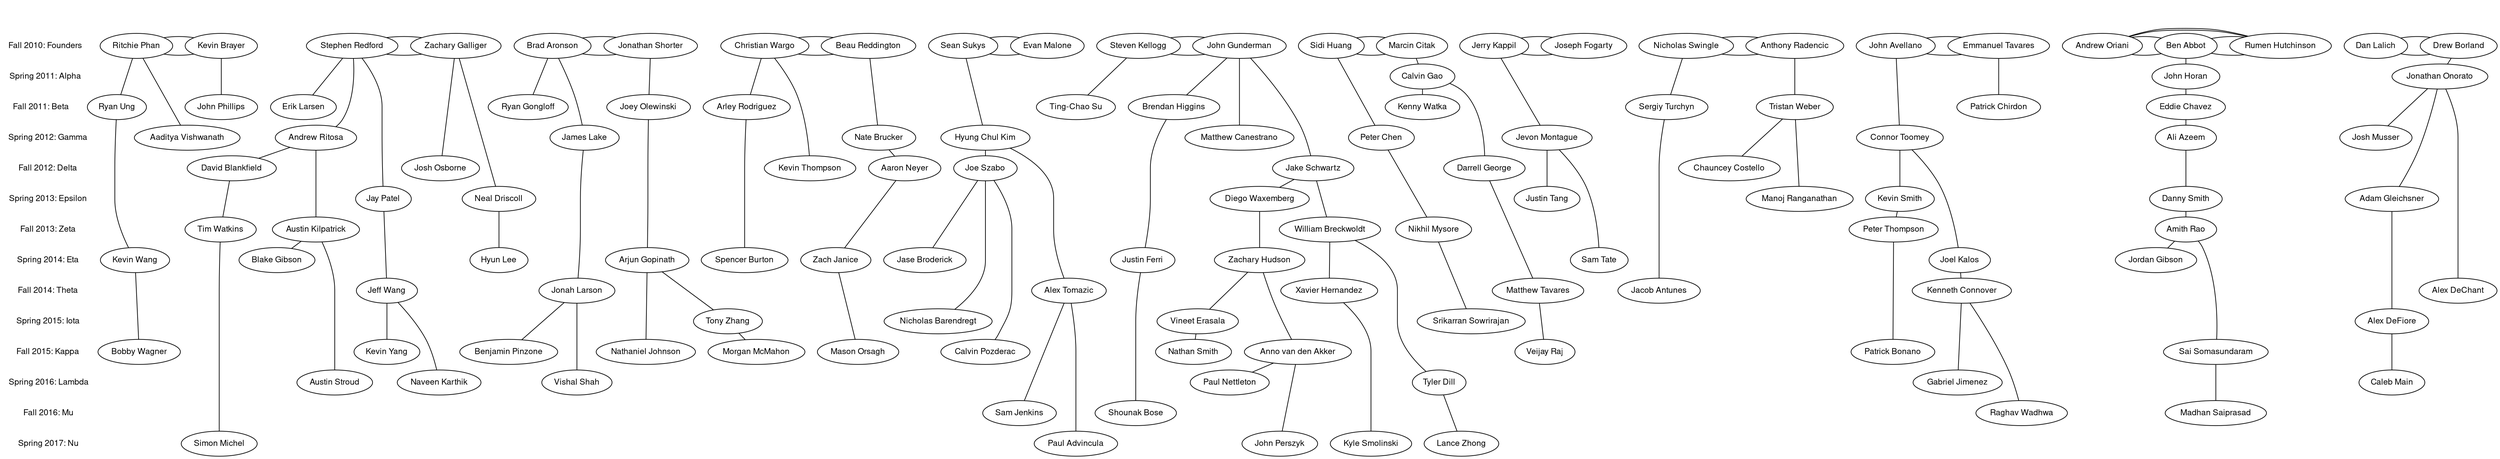 /******************************************
 * Deta Chi of CWRU Brotherhood tree.     *
 *                                        *
 * Based on the work of the               *
 * Beta Nu of Theta Chi Brotherhood tree. *
 *                                        *
 * This language has a C-like grammar and *
 * commenting system.			                *
 ******************************************/

digraph brotherhood {
	ranksep=0; // minimum separation between ranks
//	concentrate=true; // gives a more flowing edge pattern
	ratio=compress; // optimizes for horizontal space
	size="50,50"; // gives it a square shape
	/* This first block represents a timeline on the left side. */
	{
		// Change font to something appropriate for your system
		node [shape=plaintext, fontname="Nimbus Sans 1", fontsize=12];
		edge [style=invis];
      "" -> "Fall 2010: Founders" -> "Spring 2011: Alpha" -> "Fall 2011: Beta" -> "Spring 2012: Gamma" -> "Fall 2012: Delta" -> "Spring 2013: Epsilon" -> "Fall 2013: Zeta" -> "Spring 2014: Eta" -> "Fall 2014: Theta" -> "Spring 2015: Iota" -> "Fall 2015: Kappa" -> "Spring 2016: Lambda" -> "Fall 2016: Mu" -> "Spring 2017: Nu";
	}

	/* This lists who was in which pledge class so that everyone from each pledge class is in the same rank. */
	node [color=black, shape=ellipse, fontname="Nimbus Sans 1", fontsize=12];
	edge [arrowhead=none, arrowtail=none];

    { rank = same; "Fall 2010: Founders";  "Ritchie Phan"; "Stephen Redford"; "Zachary Galliger"; "Brad Aronson"; "Christian Wargo"; "Sean Sukys"; "Steven Kellogg"; "Kevin Brayer"; "Sidi Huang"; "Jerry Kappil"; "Nicholas Swingle"; "Jonathan Shorter"; "Anthony Radencic"; "John Avellano"; "Andrew Oriani"; "John Gunderman"; "Beau Reddington"; "Dan Lalich"; "Evan Malone"; "Ben Abbot"; "Drew Borland"; "Marcin Citak"; "Joseph Fogarty"; "Emmanuel Tavares"; "Rumen Hutchinson"}
    { rank = same; "Spring 2011: Alpha";   "John Horan"; "Jonathan Onorato"; "Calvin Gao";}
	  { rank = same; "Fall 2011: Beta";      "Joey Olewinski"; "Ryan Ung"; "Eddie Chavez"; "Ting-Chao Su"; "Tristan Weber"; "Erik Larsen"; "Brendan Higgins"; "Patrick Chirdon"; "Arley Rodriguez"; "Sergiy Turchyn"; "John Phillips"; "Kenny Watka"; "Ryan Gongloff"}
	  { rank = same; "Spring 2012: Gamma";   "Matthew Canestrano"; "Andrew Ritosa"; "Connor Toomey"; "Jevon Montague"; "Ali Azeem"; "Peter Chen"; "Josh Musser"; "James Lake"; "Hyung Chul Kim"; "Nate Brucker"; "Aaditya Vishwanath"}
    { rank = same; "Fall 2012: Delta";     "Jake Schwartz"; "Joe Szabo"; "Kevin Thompson"; "Darrell George"; "Aaron Neyer"; "Josh Osborne"; "Chauncey Costello"; "David Blankfield";}
    { rank = same; "Spring 2013: Epsilon"; "Danny Smith"; "Manoj Ranganathan";  "Neal Driscoll"; "Jay Patel"; "Diego Waxemberg"; "Adam Gleichsner"; "Justin Tang"; "Kevin Smith"; }
    { rank = same; "Fall 2013: Zeta";      "William Breckwoldt"; "Nikhil Mysore"; "Austin Kilpatrick"; "Tim Watkins"; "Amith Rao"; "Peter Thompson"; }
    { rank = same; "Spring 2014: Eta";     "Jase Broderick"; "Spencer Burton"; "Justin Ferri"; "Blake Gibson"; "Jordan Gibson"; "Arjun Gopinath"; "Zachary Hudson"; "Joel Kalos"; "Sam Tate"; "Kevin Wang"; "Hyun Lee"; "Zach Janice"; }
    { rank = same; "Fall 2014: Theta";     "Jeff Wang"; "Jonah Larson"; "Alex Tomazic"; "Xavier Hernandez"; "Matthew Tavares"; "Jacob Antunes"; "Kenneth Connover"; "Alex DeChant"; }
    { rank = same; "Spring 2015: Iota";    "Vineet Erasala"; "Srikarran Sowrirajan"; "Nicholas Barendregt"; "Alex DeFiore";}
    { rank = same; "Fall 2015: Kappa";     "Patrick Bonano"; "Nathan Smith"; "Veijay Raj"; "Bobby Wagner"; "Anno van den Akker"; "Mason Orsagh"; "Sai Somasundaram"; "Nathaniel Johnson"; "Calvin Pozderac"; "Benjamin Pinzone"; "Kevin Yang"; "Morgan McMahon";}
    { rank = same; "Spring 2016: Lambda";  "Tyler Dill"; "Gabriel Jimenez"; "Naveen Karthik"; "Caleb Main"; "Paul Nettleton"; "Vishal Shah"; "Austin Stroud";}
    { rank = same; "Fall 2016: Mu";        "Shounak Bose"; "Sam Jenkins"; "Madhan Saiprasad"; "Raghav Wadhwa";}
    { rank = same; "Spring 2017: Nu";      "Lance Zhong"; "Paul Advincula"; "Kyle Smolinski"; "John Perszyk"; "Simon Michel";}


	/* Big brother -> Little brother */
        /* Co-bros have connections in both directions */
        /* Fall 2010: Founders */
        "Ritchie Phan" -> "Kevin Brayer";
        "Kevin Brayer" -> "Ritchie Phan";
        "Stephen Redford" -> "Zachary Galliger";
        "Zachary Galliger" -> "Stephen Redford";
        "Brad Aronson" -> "Jonathan Shorter";
        "Jonathan Shorter" -> "Brad Aronson";
        "Christian Wargo" -> "Beau Reddington";
        "Beau Reddington" -> "Christian Wargo";
        "Sean Sukys" -> "Evan Malone";
        "Evan Malone" -> "Sean Sukys";
        "Steven Kellogg" -> "John Gunderman";
        "John Gunderman" -> "Steven Kellogg";
        "Marcin Citak" -> "Sidi Huang";
        "Sidi Huang" -> "Marcin Citak";
        "Jerry Kappil" -> "Joseph Fogarty";
        "Joseph Fogarty" -> "Jerry Kappil";
        "Nicholas Swingle" -> "Anthony Radencic";
        "Anthony Radencic" -> "Nicholas Swingle";
        "John Avellano" -> "Emmanuel Tavares";
        "Emmanuel Tavares" -> "John Avellano";
        "Andrew Oriani" -> "Ben Abbot";
        "Ben Abbot" -> "Andrew Oriani";
        "Rumen Hutchinson" -> "Ben Abbot";
        "Ben Abbot" -> "Rumen Hutchinson";
        "Rumen Hutchinson" -> "Andrew Oriani";
        "Andrew Oriani" -> "Rumen Hutchinson";
        "Dan Lalich" -> "Drew Borland";
        "Drew Borland" -> "Dan Lalich";

        /* Spring 2011: Alpha */
        "Marcin Citak" -> "Calvin Gao";
        "Ben Abbot" -> "John Horan";
        "Drew Borland" ->"Jonathan Onorato";

        /* Fall 2011: Beta */
        "Ritchie Phan" -> "Ryan Ung";
        "Kevin Brayer" -> "John Phillips";
        "Stephen Redford" -> "Erik Larsen";
        "Brad Aronson" -> "Ryan Gongloff";
        "Jonathan Shorter" -> "Joey Olewinski";
        "Christian Wargo" -> "Arley Rodriguez";
        "Steven Kellogg" -> "Ting-Chao Su";
        "John Gunderman" -> "Brendan Higgins";
        "Calvin Gao" -> "Kenny Watka";
        "Nicholas Swingle" -> "Sergiy Turchyn";
        "Anthony Radencic"-> "Tristan Weber";
        "Emmanuel Tavares" -> "Patrick Chirdon";
        "John Horan" -> "Eddie Chavez";

        /* Spring 2012: Gamma */
        "Ritchie Phan" -> "Aaditya Vishwanath";
        "Stephen Redford" -> "Andrew Ritosa";
        "Brad Aronson" -> "James Lake";
        "Beau Reddington" -> "Nate Brucker";
        "Sean Sukys" -> "Hyung Chul Kim";
        "John Gunderman" -> "Matthew Canestrano";
        "Sidi Huang" -> "Peter Chen";
        "Jerry Kappil" -> "Jevon Montague";
        "John Avellano" -> "Connor Toomey";
        "Eddie Chavez" -> "Ali Azeem";
        "Jonathan Onorato" -> "Josh Musser";

        /* Fall 2012: Delta */
        "Andrew Ritosa" -> "David Blankfield";
        "Zachary Galliger" -> "Josh Osborne";
        "Christian Wargo" -> "Kevin Thompson";
        "Nate Brucker" -> "Aaron Neyer";
        "Hyung Chul Kim" -> "Joe Szabo";
        "John Gunderman" -> "Jake Schwartz";
        "Calvin Gao" -> "Darrell George";
        "Tristan Weber" -> "Chauncey Costello";

        /* Spring 2013: Epsilon */
        "Stephen Redford" -> "Jay Patel";
        "Zachary Galliger" -> "Neal Driscoll";
        "Jake Schwartz" -> "Diego Waxemberg";
        "Jevon Montague" -> "Justin Tang";
        "Tristan Weber" -> "Manoj Ranganathan";
        "Connor Toomey" -> "Kevin Smith";
        "Ali Azeem" -> "Danny Smith";
        "Jonathan Onorato" -> "Adam Gleichsner";

        /* Fall 2013: Zeta */
        "David Blankfield" -> "Tim Watkins";
        "Andrew Ritosa" -> "Austin Kilpatrick";
        "Jake Schwartz" -> "William Breckwoldt";
        "Peter Chen" -> "Nikhil Mysore";
        "Kevin Smith" -> "Peter Thompson";
        "Danny Smith" -> "Amith Rao";

        /* Spring 2014: Eta */
        "Ryan Ung" -> "Kevin Wang";
        "Austin Kilpatrick" -> "Blake Gibson";
        "Neal Driscoll" -> "Hyun Lee";
        "Joey Olewinski" -> "Arjun Gopinath";
        "Arley Rodriguez" -> "Spencer Burton";
        "Aaron Neyer" -> "Zach Janice";
        "Joe Szabo" -> "Jase Broderick";
        "Brendan Higgins" -> "Justin Ferri";
        "Diego Waxemberg" -> "Zachary Hudson";
        "Jevon Montague" -> "Sam Tate";
        "Connor Toomey" -> "Joel Kalos";
        "Amith Rao" -> "Jordan Gibson";

        /* Fall 2014: Theta */
        "Jay Patel" -> "Jeff Wang";
        "James Lake" -> "Jonah Larson";
        "Hyung Chul Kim" -> "Alex Tomazic";
        "William Breckwoldt" -> "Xavier Hernandez";
        "Darrell George" -> "Matthew Tavares";
        "Sergiy Turchyn" -> "Jacob Antunes";
        "Joel Kalos" -> "Kenneth Connover";
        "Jonathan Onorato" -> "Alex DeChant";

        /* Spring 2015: Iota */
        "Arjun Gopinath" -> "Tony Zhang";
        "Joe Szabo" -> "Nicholas Barendregt";
        "Zachary Hudson" -> "Vineet Erasala";
        "Nikhil Mysore" -> "Srikarran Sowrirajan";
        "Adam Gleichsner" -> "Alex DeFiore";

        /* Fall 2015: Kappa */
        "Kevin Wang" -> "Bobby Wagner";
        "Jeff Wang" -> "Kevin Yang";
        "Jonah Larson" -> "Benjamin Pinzone";
        "Arjun Gopinath" -> "Nathaniel Johnson";
        "Tony Zhang" -> "Morgan McMahon";
        "Zach Janice" -> "Mason Orsagh";
        "Joe Szabo" -> "Calvin Pozderac";
        "Vineet Erasala" -> "Nathan Smith";
        "Zachary Hudson" -> "Anno van den Akker";
        "Matthew Tavares" -> "Veijay Raj";
        "Peter Thompson" -> "Patrick Bonano";
        "Amith Rao" -> "Sai Somasundaram";

        /* Spring 2016: Lambda */
        "Austin Kilpatrick" -> "Austin Stroud";
        "Jeff Wang" -> "Naveen Karthik";
        "Jonah Larson" -> "Vishal Shah";
        "Anno van den Akker" -> "Paul Nettleton";
        "William Breckwoldt" -> "Tyler Dill";
        "Kenneth Connover" -> "Gabriel Jimenez";
        "Alex DeFiore" -> "Caleb Main";

        /* Fall 2016: Mu */
        "Alex Tomazic" -> "Sam Jenkins";
        "Justin Ferri" -> "Shounak Bose";
        "Kenneth Connover" -> "Raghav Wadhwa";
        "Sai Somasundaram" -> "Madhan Saiprasad";

        /* Spring 2017: Nu */
        "Tyler Dill" -> "Lance Zhong";
        "Alex Tomazic" -> "Paul Advincula";
        "Xavier Hernandez" -> "Kyle Smolinski";
        "Anno van den Akker" -> "John Perszyk";
        "Tim Watkins" -> "Simon Michel";

}
